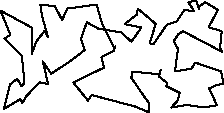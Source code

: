 unitsize(0.001cm);
draw((3140,1401)--(3058,1276));
draw((3058,1276)--(3133,1143));
draw((3133,1143)--(3084,774));
draw((3084,774)--(3084,748));
draw((3084,748)--(3370,791));
draw((3370,791)--(3438,901));
draw((3438,901)--(3896,742));
draw((3896,742)--(3938,516));
draw((3938,516)--(3829,513));
draw((3829,513)--(3684,445));
draw((3684,445)--(3821,147));
draw((3821,147)--(3595,111));
draw((3595,111)--(3292,152));
draw((3292,152)--(3017,108));
draw((3017,108)--(3060,155));
draw((3060,155)--(3123,217));
draw((3123,217)--(3162,367));
draw((3162,367)--(2929,485));
draw((2929,485)--(2938,543));
draw((2938,543)--(2800,653));
draw((2800,653)--(2830,775));
draw((2830,775)--(2801,695));
draw((2801,695)--(2330,741));
draw((2330,741)--(2310,635));
draw((2310,635)--(2503,352));
draw((2503,352)--(2614,195));
draw((2614,195)--(2630,20));
draw((2630,20)--(2372,127));
draw((2372,127)--(1612,328));
draw((1612,328)--(1538,224));
draw((1538,224)--(1517,266));
draw((1517,266)--(1286,550));
draw((1286,550)--(1829,812));
draw((1829,812)--(1782,995));
draw((1782,995)--(2000,1110));
draw((2000,1110)--(2030,1186));
draw((2030,1186)--(2009,1163));
draw((2009,1163)--(1794,1589));
draw((1794,1589)--(1697,1924));
draw((1697,1924)--(1182,1853));
draw((1182,1853)--(1090,1652));
draw((1090,1652)--(962,1895));
draw((962,1895)--(706,1925));
draw((706,1925)--(731,1741));
draw((731,1741)--(839,1355));
draw((839,1355)--(782,1462));
draw((782,1462)--(627,1261));
draw((627,1261)--(556,1056));
draw((556,1056)--(563,1513));
draw((563,1513)--(3,1817));
draw((3,1817)--(177,1390));
draw((177,1390)--(71,1323));
draw((71,1323)--(193,1210));
draw((193,1210)--(376,1018));
draw((376,1018)--(399,850));
draw((399,850)--(422,542));
draw((422,542)--(380,478));
draw((380,478)--(298,615));
draw((298,615)--(171,514));
draw((171,514)--(61,81));
draw((61,81)--(347,252));
draw((347,252)--(387,190));
draw((387,190)--(468,319));
draw((468,319)--(694,552));
draw((694,552)--(844,520));
draw((844,520)--(749,920));
draw((749,920)--(896,705));
draw((896,705)--(1213,910));
draw((1213,910)--(1490,1123));
draw((1490,1123)--(1423,1322));
draw((1423,1322)--(1526,1612));
draw((1526,1612)--(1729,1498));
draw((1729,1498)--(2132,1432));
draw((2132,1432)--(2312,1270));
draw((2312,1270)--(2489,1520));
draw((2489,1520)--(2191,1579));
draw((2191,1579)--(2408,1747));
draw((2408,1747)--(2426,1851));
draw((2426,1851)--(2741,1583));
draw((2741,1583)--(2642,1269));
draw((2642,1269)--(2639,1239));
draw((2639,1239)--(2698,1221));
draw((2698,1221)--(2937,1568));
draw((2937,1568)--(3114,1629));
draw((3114,1629)--(3245,1828));
draw((3245,1828)--(3417,1808));
draw((3417,1808)--(3317,1966));
draw((3317,1966)--(3453,1998));
draw((3453,1998)--(3507,1851));
draw((3507,1851)--(3515,1892));
draw((3515,1892)--(3611,1968));
draw((3611,1968)--(3782,1865));
draw((3782,1865)--(3834,1827));
draw((3834,1827)--(3675,1522));
draw((3675,1522)--(3858,1472));
draw((3858,1472)--(3904,1444));
draw((3904,1444)--(3876,1165));
draw((3876,1165)--(3918,1088));
draw((3918,1088)--(3220,1454));
draw((3220,1454)--(3140,1401));
